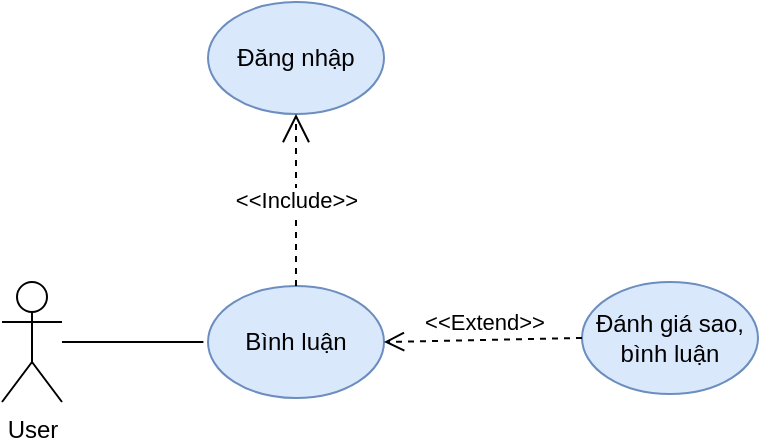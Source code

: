 <mxfile version="10.7.5" type="device"><diagram id="X_mFzrwyYVoVKnQWuMa_" name="Page-1"><mxGraphModel dx="824" dy="896" grid="0" gridSize="10" guides="1" tooltips="1" connect="1" arrows="1" fold="1" page="0" pageScale="1" pageWidth="850" pageHeight="1100" math="0" shadow="0"><root><mxCell id="0"/><mxCell id="1" parent="0"/><mxCell id="fdGu5JiZ53o6mK6CA1uL-1" value="User" style="shape=umlActor;verticalLabelPosition=bottom;labelBackgroundColor=#ffffff;verticalAlign=top;html=1;outlineConnect=0;" vertex="1" parent="1"><mxGeometry x="121" y="-79" width="30" height="60" as="geometry"/></mxCell><mxCell id="fdGu5JiZ53o6mK6CA1uL-2" value="Bình luận" style="ellipse;whiteSpace=wrap;html=1;fillColor=#dae8fc;strokeColor=#6c8ebf;" vertex="1" parent="1"><mxGeometry x="224" y="-77" width="88" height="56" as="geometry"/></mxCell><mxCell id="fdGu5JiZ53o6mK6CA1uL-3" value="Đăng nhập" style="ellipse;whiteSpace=wrap;html=1;fillColor=#dae8fc;strokeColor=#6c8ebf;" vertex="1" parent="1"><mxGeometry x="224" y="-219" width="88" height="56" as="geometry"/></mxCell><mxCell id="fdGu5JiZ53o6mK6CA1uL-4" value="" style="endArrow=none;html=1;" edge="1" parent="1" source="fdGu5JiZ53o6mK6CA1uL-1"><mxGeometry width="50" height="50" relative="1" as="geometry"><mxPoint x="151" y="1" as="sourcePoint"/><mxPoint x="221.711" y="-49" as="targetPoint"/></mxGeometry></mxCell><mxCell id="fdGu5JiZ53o6mK6CA1uL-5" value="Đánh giá sao, bình luận" style="ellipse;whiteSpace=wrap;html=1;fillColor=#dae8fc;strokeColor=#6c8ebf;" vertex="1" parent="1"><mxGeometry x="411" y="-79" width="88" height="56" as="geometry"/></mxCell><mxCell id="fdGu5JiZ53o6mK6CA1uL-6" value="&amp;lt;&amp;lt;Extend&amp;gt;&amp;gt;" style="html=1;verticalAlign=bottom;endArrow=open;dashed=1;endSize=8;exitX=0;exitY=0.5;exitDx=0;exitDy=0;entryX=1;entryY=0.5;entryDx=0;entryDy=0;" edge="1" parent="1" source="fdGu5JiZ53o6mK6CA1uL-5" target="fdGu5JiZ53o6mK6CA1uL-2"><mxGeometry relative="1" as="geometry"><mxPoint x="346" y="-118" as="sourcePoint"/><mxPoint x="266" y="-118" as="targetPoint"/></mxGeometry></mxCell><mxCell id="fdGu5JiZ53o6mK6CA1uL-7" value="&amp;lt;&amp;lt;Include&amp;gt;&amp;gt;" style="endArrow=open;endSize=12;dashed=1;html=1;entryX=0.5;entryY=1;entryDx=0;entryDy=0;exitX=0.5;exitY=0;exitDx=0;exitDy=0;" edge="1" parent="1" source="fdGu5JiZ53o6mK6CA1uL-2" target="fdGu5JiZ53o6mK6CA1uL-3"><mxGeometry width="160" relative="1" as="geometry"><mxPoint x="289" y="-99" as="sourcePoint"/><mxPoint x="449" y="-99" as="targetPoint"/></mxGeometry></mxCell></root></mxGraphModel></diagram></mxfile>